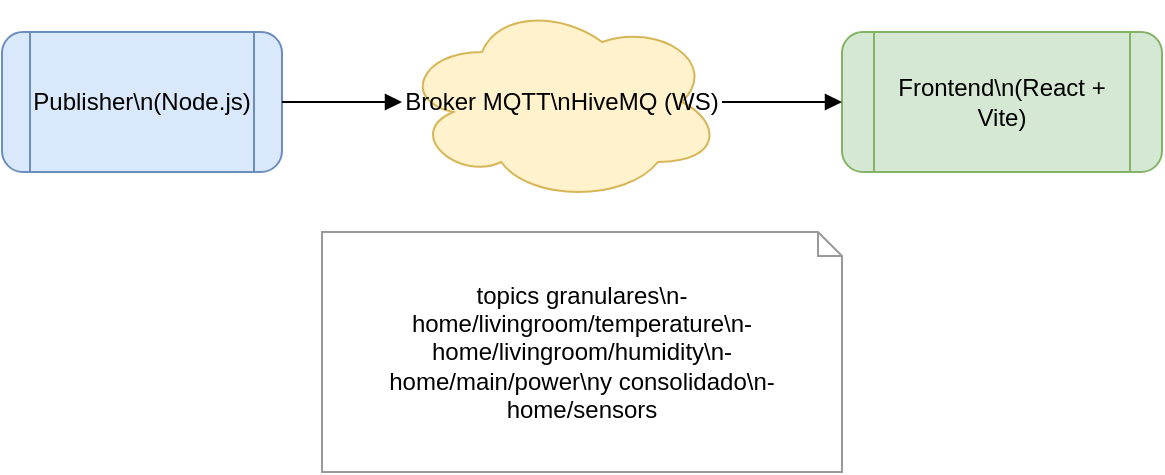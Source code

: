 <mxfile version="22.0.0" type="device"><diagram id="arch" name="Architecture"><mxGraphModel><root><mxCell id="0"/><mxCell id="1" parent="0"/><mxCell id="2" value="Publisher\n(Node.js)" style="shape=process;whiteSpace=wrap;html=1;rounded=1;fillColor=#dae8fc;strokeColor=#6c8ebf;" vertex="1" parent="1"><mxGeometry x="60" y="120" width="140" height="70" as="geometry"/></mxCell><mxCell id="3" value="Broker MQTT\nHiveMQ (WS)" style="shape=cloud;whiteSpace=wrap;html=1;fillColor=#fff2cc;strokeColor=#d6b656;" vertex="1" parent="1"><mxGeometry x="260" y="105" width="160" height="100" as="geometry"/></mxCell><mxCell id="4" value="Frontend\n(React + Vite)" style="shape=process;whiteSpace=wrap;html=1;rounded=1;fillColor=#d5e8d4;strokeColor=#82b366;" vertex="1" parent="1"><mxGeometry x="480" y="120" width="160" height="70" as="geometry"/></mxCell><mxCell id="5" value="topics granulares\n- home/livingroom/temperature\n- home/livingroom/humidity\n- home/main/power\ny consolidado\n- home/sensors" style="shape=note;whiteSpace=wrap;html=1;size=12;fillColor=#fff;strokeColor=#999;" vertex="1" parent="1"><mxGeometry x="220" y="220" width="260" height="120" as="geometry"/></mxCell><mxCell id="6" style="edgeStyle=orthogonalEdgeStyle;rounded=0;orthogonalLoop=1;jettySize=auto;html=1;endArrow=block;endFill=1;" edge="1" parent="1" source="2" target="3"><mxGeometry relative="1" as="geometry"/></mxCell><mxCell id="7" style="edgeStyle=orthogonalEdgeStyle;rounded=0;orthogonalLoop=1;jettySize=auto;html=1;endArrow=block;endFill=1;" edge="1" parent="1" source="3" target="4"><mxGeometry relative="1" as="geometry"/></mxCell></root></mxGraphModel></diagram></mxfile>
